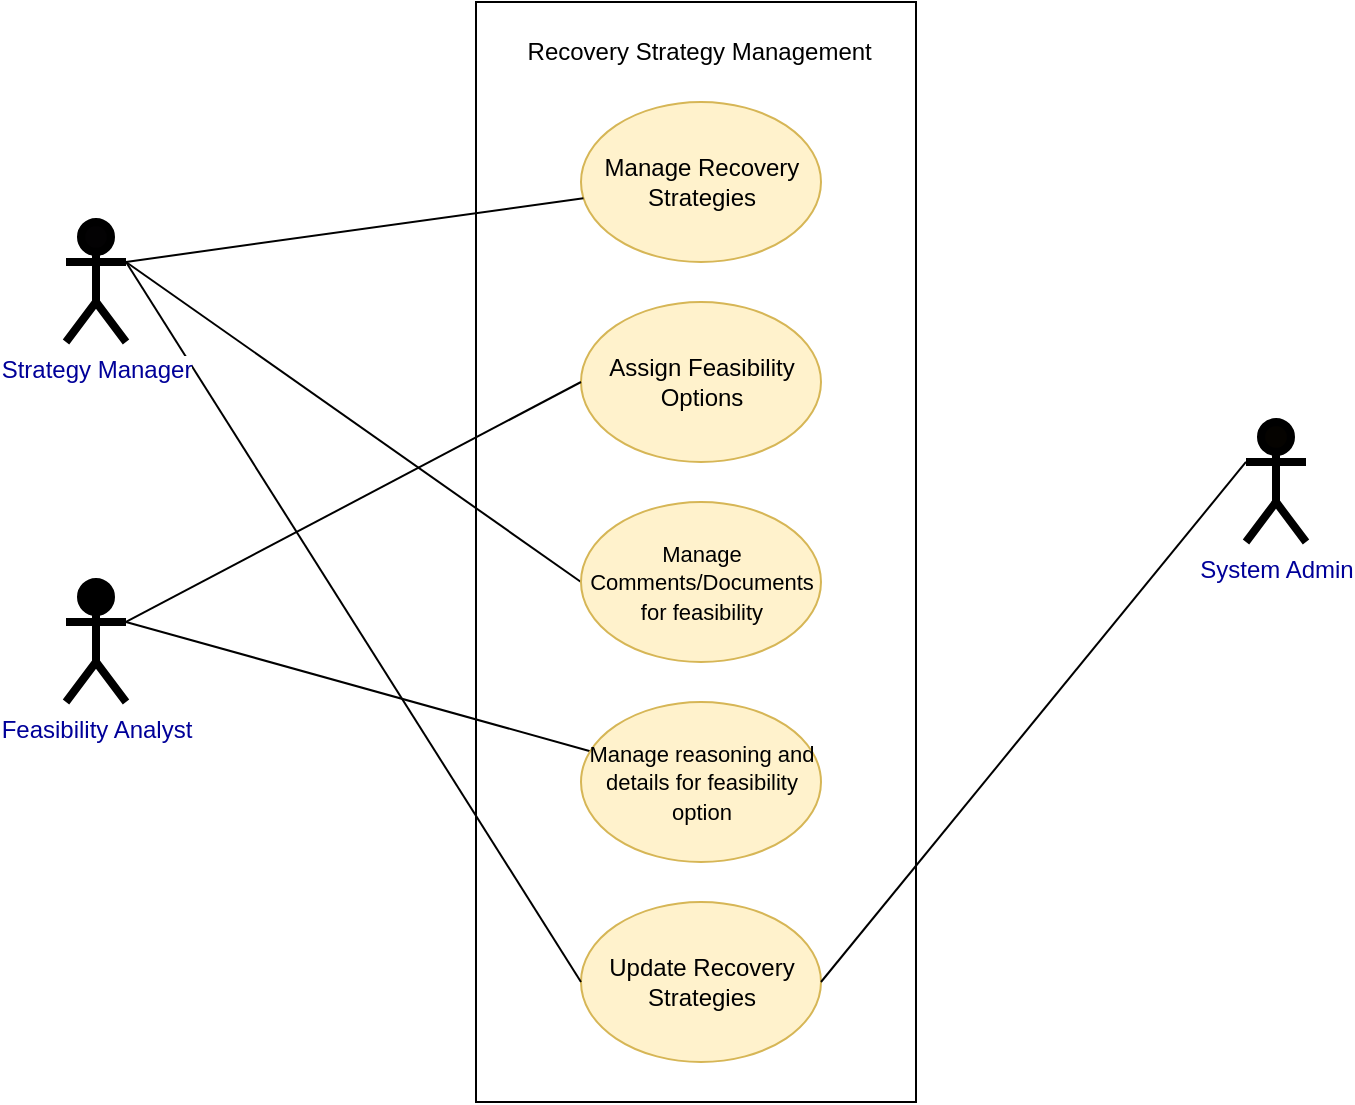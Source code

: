 <mxfile version="22.1.7" type="github">
  <diagram id="1cee9afd-dcdd-cf27-cb82-50d77dad4855" name="Page-1">
    <mxGraphModel dx="1114" dy="678" grid="1" gridSize="10" guides="1" tooltips="1" connect="1" arrows="1" fold="1" page="1" pageScale="1" pageWidth="850" pageHeight="1100" math="0" shadow="0">
      <root>
        <mxCell id="0" />
        <mxCell id="1" parent="0" />
        <mxCell id="4ThGJ15uXNUf0RNEpSx--26" value="" style="rounded=0;whiteSpace=wrap;html=1;fillColor=default;" vertex="1" parent="1">
          <mxGeometry x="315" y="40" width="220" height="550" as="geometry" />
        </mxCell>
        <mxCell id="c1cb8d76720eaeb-3" value="Manage Recovery Strategies" style="ellipse;whiteSpace=wrap;html=1;fillColor=#fff2cc;strokeColor=#d6b656;" parent="1" vertex="1">
          <mxGeometry x="367.5" y="90" width="120" height="80" as="geometry" />
        </mxCell>
        <mxCell id="c1cb8d76720eaeb-4" value="Assign Feasibility Options" style="ellipse;whiteSpace=wrap;html=1;fillColor=#fff2cc;strokeColor=#d6b656;" parent="1" vertex="1">
          <mxGeometry x="367.5" y="190" width="120" height="80" as="geometry" />
        </mxCell>
        <mxCell id="c1cb8d76720eaeb-6" value="Update Recovery Strategies" style="ellipse;whiteSpace=wrap;html=1;fillColor=#fff2cc;strokeColor=#d6b656;" parent="1" vertex="1">
          <mxGeometry x="367.5" y="490" width="120" height="80" as="geometry" />
        </mxCell>
        <mxCell id="4ThGJ15uXNUf0RNEpSx--45" style="rounded=0;orthogonalLoop=1;jettySize=auto;html=1;exitX=1;exitY=0.333;exitDx=0;exitDy=0;exitPerimeter=0;endArrow=none;endFill=0;" edge="1" parent="1" source="c1cb8d76720eaeb-15" target="c1cb8d76720eaeb-3">
          <mxGeometry relative="1" as="geometry" />
        </mxCell>
        <mxCell id="4ThGJ15uXNUf0RNEpSx--46" style="rounded=0;orthogonalLoop=1;jettySize=auto;html=1;exitX=1;exitY=0.333;exitDx=0;exitDy=0;exitPerimeter=0;entryX=0;entryY=0.5;entryDx=0;entryDy=0;endArrow=none;endFill=0;" edge="1" parent="1" source="c1cb8d76720eaeb-15" target="c1cb8d76720eaeb-26">
          <mxGeometry relative="1" as="geometry" />
        </mxCell>
        <mxCell id="4ThGJ15uXNUf0RNEpSx--47" style="rounded=0;orthogonalLoop=1;jettySize=auto;html=1;exitX=1;exitY=0.333;exitDx=0;exitDy=0;exitPerimeter=0;entryX=0;entryY=0.5;entryDx=0;entryDy=0;endArrow=none;endFill=0;" edge="1" parent="1" source="c1cb8d76720eaeb-15" target="c1cb8d76720eaeb-6">
          <mxGeometry relative="1" as="geometry" />
        </mxCell>
        <mxCell id="c1cb8d76720eaeb-15" value="Strategy Manager" style="shape=umlActor;verticalLabelPosition=bottom;labelBackgroundColor=#ffffff;verticalAlign=top;html=1;strokeWidth=4;fillColor=#030203;strokeColor=#000000;fontColor=#000099;" parent="1" vertex="1">
          <mxGeometry x="110" y="150" width="30" height="60" as="geometry" />
        </mxCell>
        <mxCell id="4ThGJ15uXNUf0RNEpSx--50" style="rounded=0;orthogonalLoop=1;jettySize=auto;html=1;exitX=0;exitY=0.333;exitDx=0;exitDy=0;exitPerimeter=0;entryX=1;entryY=0.5;entryDx=0;entryDy=0;endArrow=none;endFill=0;" edge="1" parent="1" source="c1cb8d76720eaeb-20" target="c1cb8d76720eaeb-6">
          <mxGeometry relative="1" as="geometry" />
        </mxCell>
        <mxCell id="c1cb8d76720eaeb-20" value="System Admin" style="shape=umlActor;verticalLabelPosition=bottom;labelBackgroundColor=#ffffff;verticalAlign=top;html=1;strokeWidth=4;fillColor=#050300;strokeColor=#000000;fontColor=#000099;" parent="1" vertex="1">
          <mxGeometry x="700" y="250" width="30" height="60" as="geometry" />
        </mxCell>
        <mxCell id="c1cb8d76720eaeb-26" value="&lt;font style=&quot;font-size: 11px;&quot;&gt;Manage Comments/Documents for feasibility&lt;/font&gt;" style="ellipse;whiteSpace=wrap;html=1;fillColor=#fff2cc;strokeColor=#d6b656;" parent="1" vertex="1">
          <mxGeometry x="367.5" y="290" width="120" height="80" as="geometry" />
        </mxCell>
        <mxCell id="4ThGJ15uXNUf0RNEpSx--48" style="rounded=0;orthogonalLoop=1;jettySize=auto;html=1;exitX=1;exitY=0.333;exitDx=0;exitDy=0;exitPerimeter=0;entryX=0;entryY=0.5;entryDx=0;entryDy=0;endArrow=none;endFill=0;" edge="1" parent="1" source="4ThGJ15uXNUf0RNEpSx--6" target="c1cb8d76720eaeb-4">
          <mxGeometry relative="1" as="geometry" />
        </mxCell>
        <mxCell id="4ThGJ15uXNUf0RNEpSx--49" style="rounded=0;orthogonalLoop=1;jettySize=auto;html=1;exitX=1;exitY=0.333;exitDx=0;exitDy=0;exitPerimeter=0;endArrow=none;endFill=0;" edge="1" parent="1" source="4ThGJ15uXNUf0RNEpSx--6" target="4ThGJ15uXNUf0RNEpSx--28">
          <mxGeometry relative="1" as="geometry" />
        </mxCell>
        <mxCell id="4ThGJ15uXNUf0RNEpSx--6" value="Feasibility Analyst" style="shape=umlActor;verticalLabelPosition=bottom;labelBackgroundColor=#ffffff;verticalAlign=top;html=1;strokeWidth=4;fillColor=#000000;strokeColor=#000000;fontColor=#000099;" vertex="1" parent="1">
          <mxGeometry x="110" y="330" width="30" height="60" as="geometry" />
        </mxCell>
        <mxCell id="4ThGJ15uXNUf0RNEpSx--27" value="Recovery Strategy Management&amp;nbsp;" style="text;html=1;align=center;verticalAlign=middle;resizable=0;points=[];autosize=1;strokeColor=none;fillColor=none;" vertex="1" parent="1">
          <mxGeometry x="327.5" y="50" width="200" height="30" as="geometry" />
        </mxCell>
        <mxCell id="4ThGJ15uXNUf0RNEpSx--28" value="&lt;font style=&quot;font-size: 11px;&quot;&gt;Manage reasoning and details for feasibility option&lt;/font&gt;" style="ellipse;whiteSpace=wrap;html=1;fillColor=#fff2cc;strokeColor=#d6b656;" vertex="1" parent="1">
          <mxGeometry x="367.5" y="390" width="120" height="80" as="geometry" />
        </mxCell>
      </root>
    </mxGraphModel>
  </diagram>
</mxfile>
